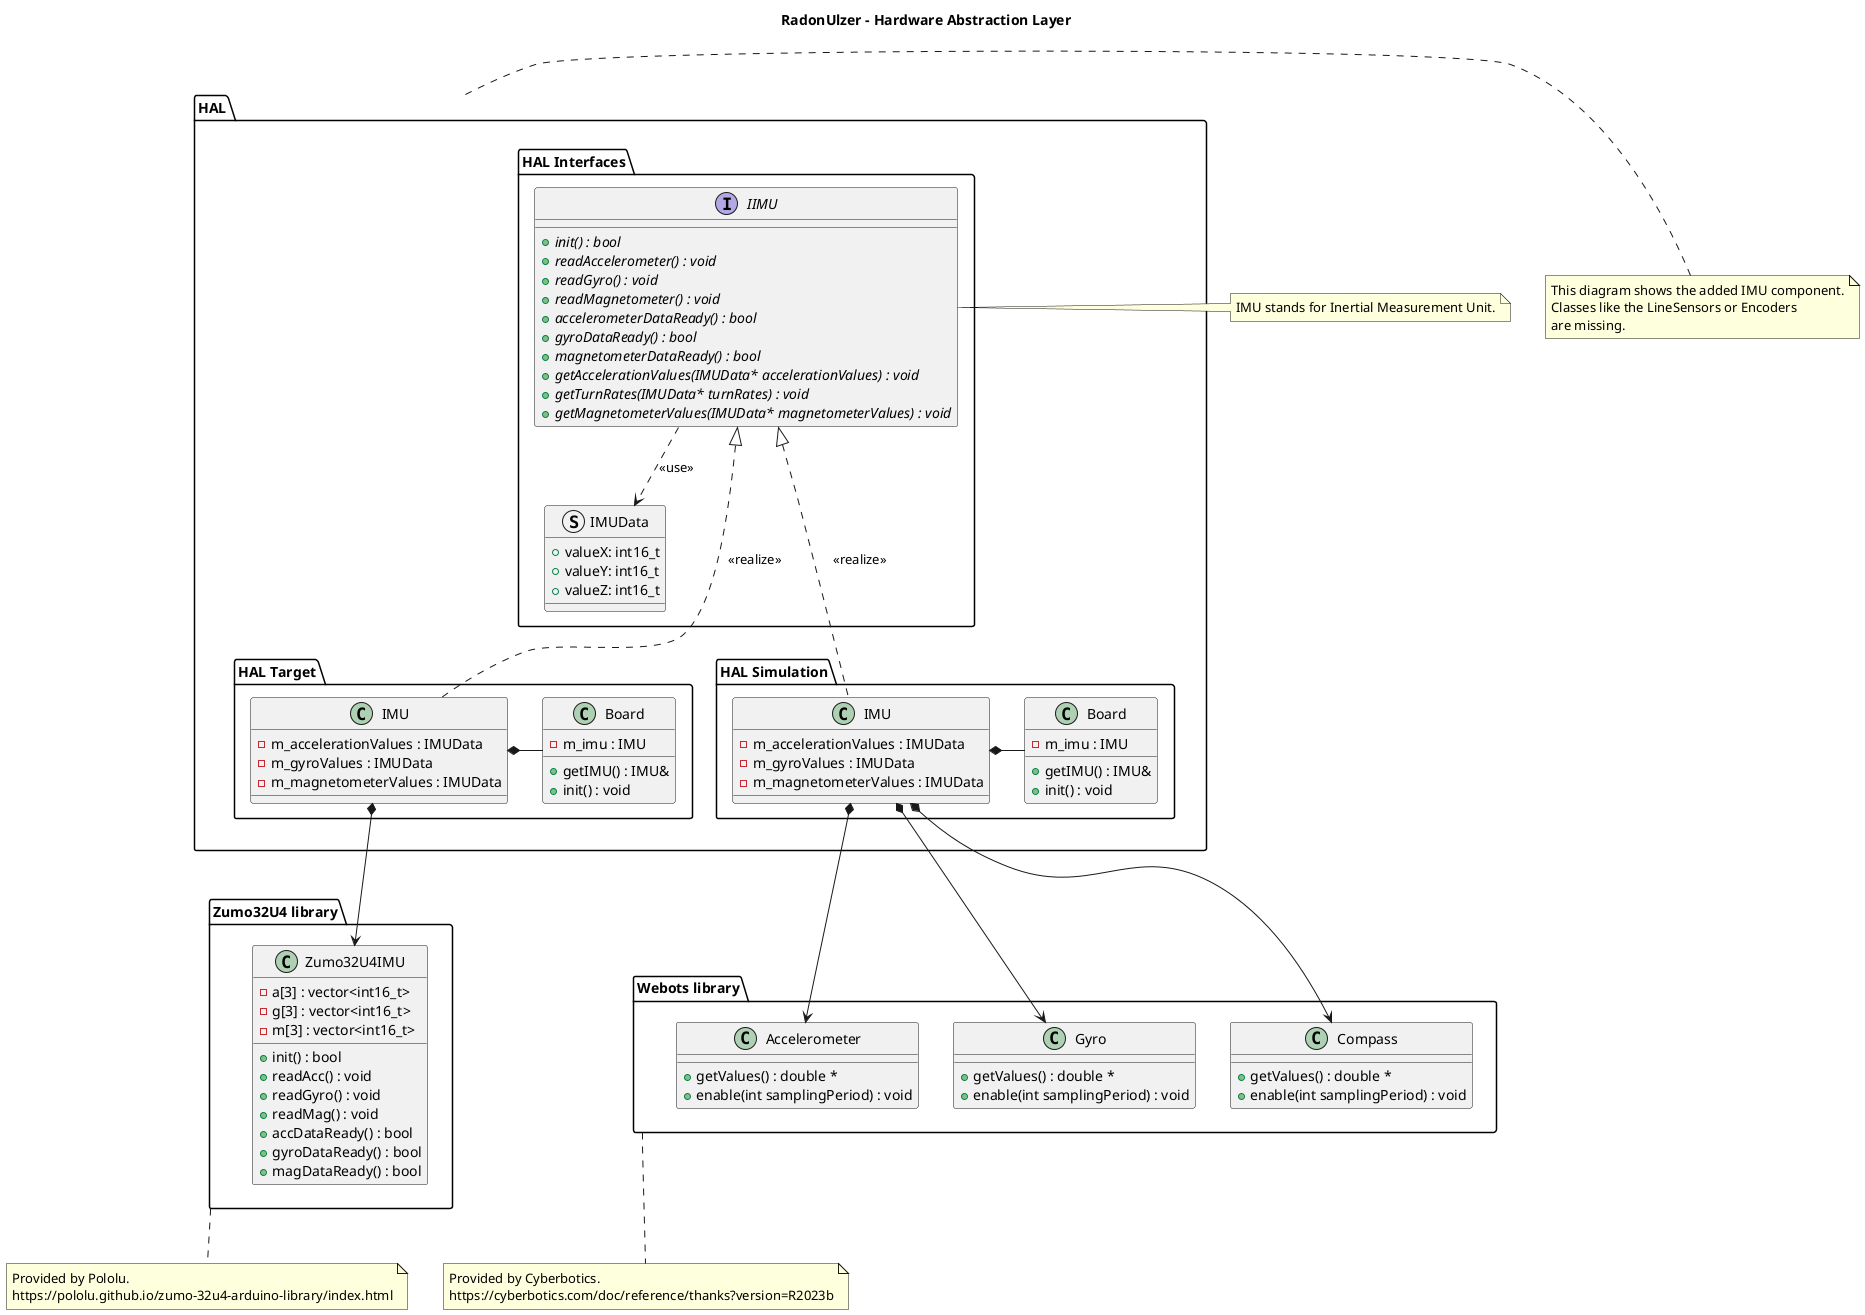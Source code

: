 @startuml

title RadonUlzer - Hardware Abstraction Layer

package "HAL" as hal {

    package "HAL Interfaces" as halInterfaces {
        interface "IIMU" as iIMU {
            + {abstract} init() : bool
            + {abstract} readAccelerometer() : void
            + {abstract} readGyro() : void
            + {abstract} readMagnetometer() : void
            + {abstract} accelerometerDataReady() : bool
            + {abstract} gyroDataReady() : bool
            + {abstract} magnetometerDataReady() : bool
            + {abstract} getAccelerationValues(IMUData* accelerationValues) : void
            + {abstract} getTurnRates(IMUData* turnRates) : void
            + {abstract} getMagnetometerValues(IMUData* magnetometerValues) : void

        }
        struct IMUData {
            + valueX: int16_t
            + valueY: int16_t
            + valueZ: int16_t
        }
    }

    package "HAL Simulation" as simulation {
        class "IMU" as ImuSim {
            -  m_accelerationValues : IMUData
            -  m_gyroValues : IMUData
            -  m_magnetometerValues : IMUData
        }
        class "Board" as BoardSim {
            - m_imu : IMU
            + getIMU() : IMU&
            + init() : void
        }
    }

    package "HAL Target" as target {
        class "IMU" as ImuTarget {
            -  m_accelerationValues : IMUData
            -  m_gyroValues : IMUData
            -  m_magnetometerValues : IMUData
        }
        class "Board" as BoardTarget{
            - m_imu : IMU
            + getIMU() : IMU&
            + init() : void
        }
    }

    iIMU ..> IMUData: <<use>>
    iIMU <|... ImuSim: <<realize>>
    ImuTarget *- BoardTarget
    ImuSim *- BoardSim

    iIMU <|... ImuTarget: <<realize>>
}
package "Webots library"  as webotsLib {
    class Accelerometer {
        + getValues() : double *
        + enable(int samplingPeriod) : void
    }
    class Gyro {
        + getValues() : double *
        + enable(int samplingPeriod) : void
    }
    class Compass {
        + getValues() : double *
        + enable(int samplingPeriod) : void
    }
}

package "Zumo32U4 library"  as zumo32u4Lib {

    class Zumo32U4IMU {
        -  a[3] : vector<int16_t> 
        -  g[3] : vector<int16_t> 
        -  m[3] : vector<int16_t> 
        +  init() : bool
        +  readAcc() : void
        +  readGyro() : void
        +  readMag() : void
        +  accDataReady() : bool
        +  gyroDataReady() : bool
        +  magDataReady() : bool
    }
}

note bottom of zumo32u4Lib
    Provided by Pololu.
    https://pololu.github.io/zumo-32u4-arduino-library/index.html
end note

note bottom of webotsLib
    Provided by Cyberbotics.
    https://cyberbotics.com/doc/reference/thanks?version=R2023b
end note

ImuTarget *--> Zumo32U4IMU

ImuSim *--> Accelerometer
ImuSim *--> Gyro
ImuSim *--> Compass

note right of iIMU
    IMU stands for Inertial Measurement Unit.
end note

note left of hal
    This diagram shows the added IMU component.
    Classes like the LineSensors or Encoders
    are missing.
end note


@enduml